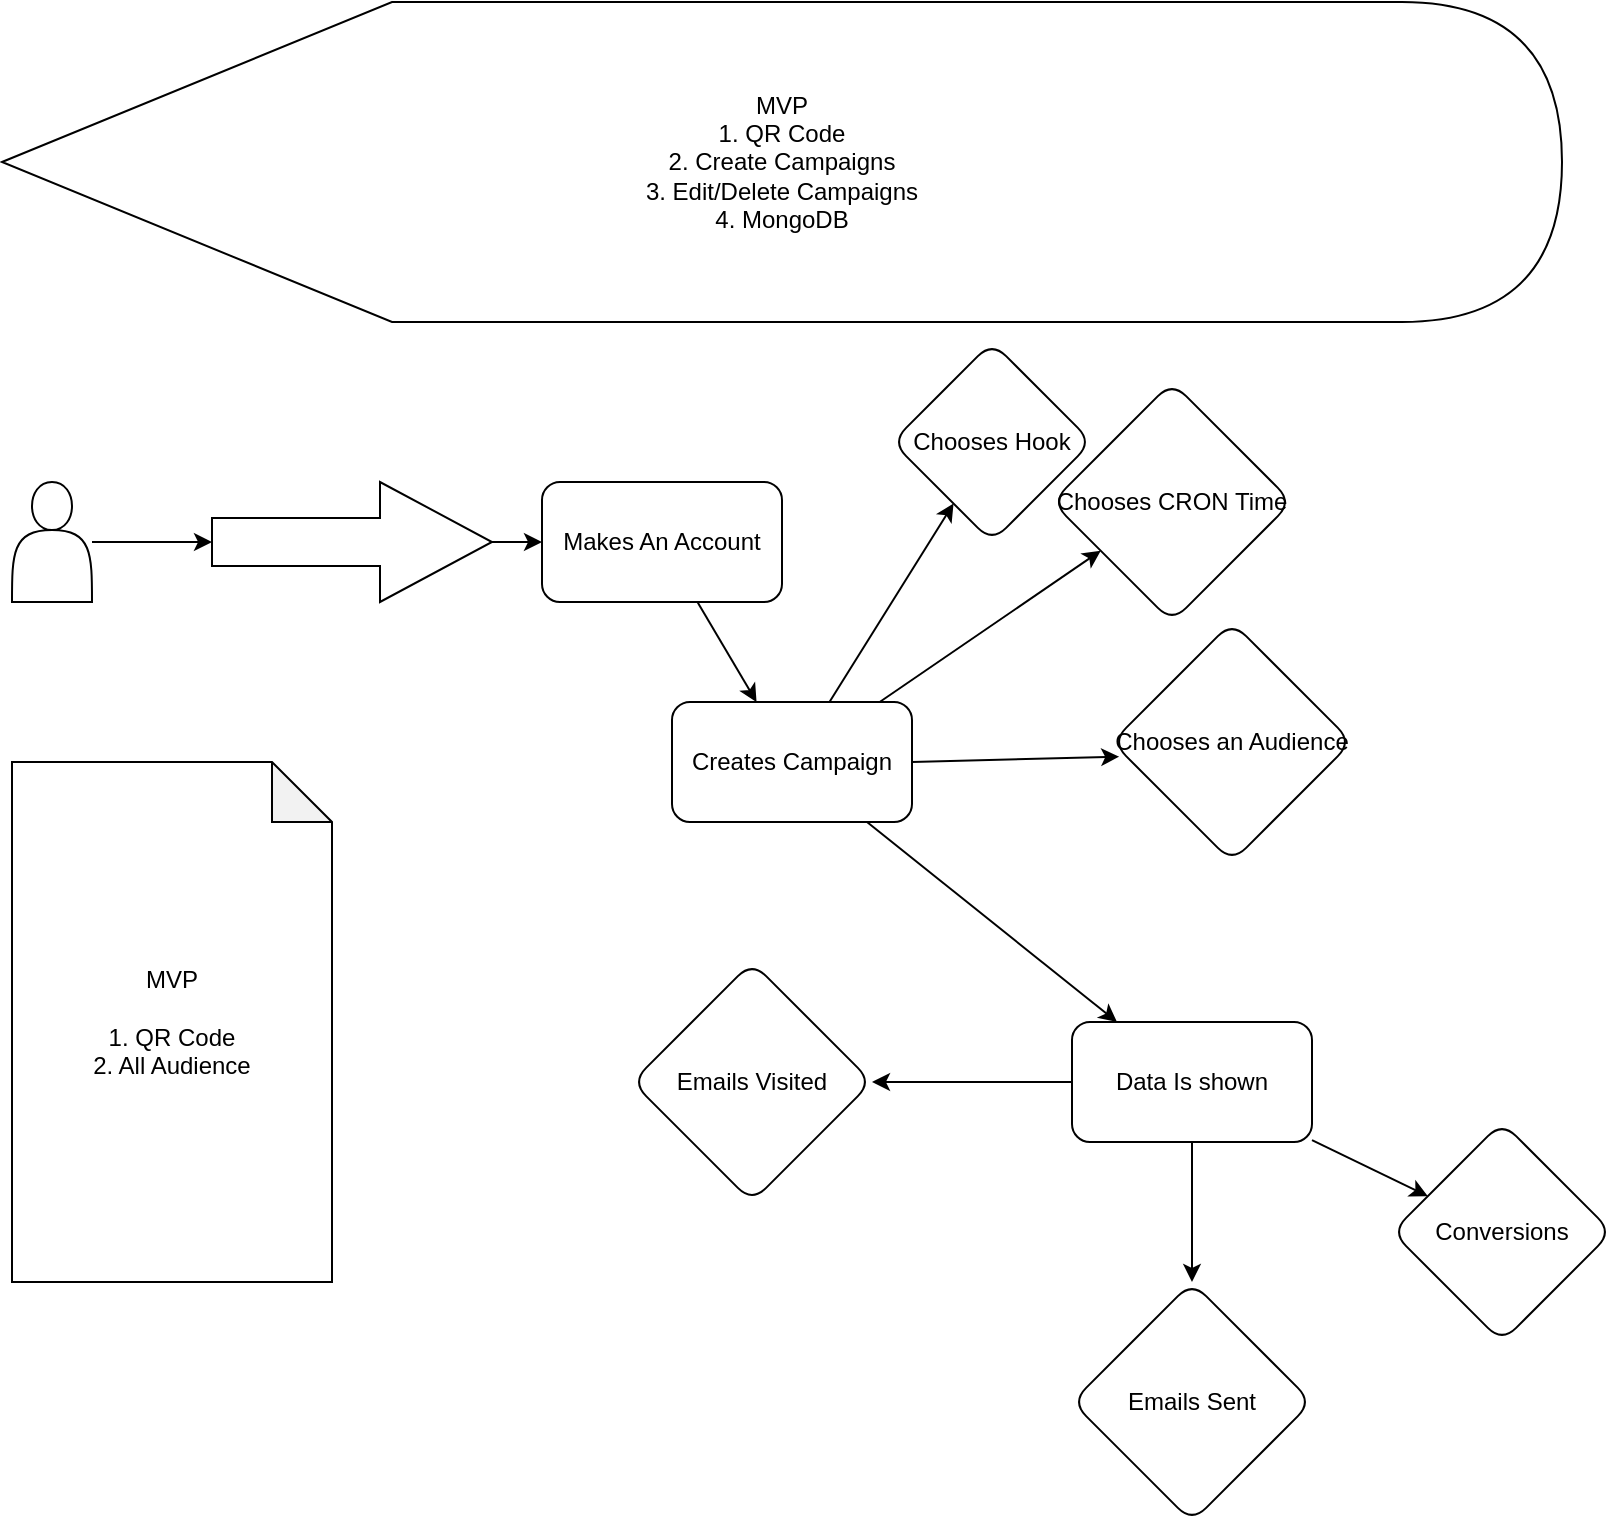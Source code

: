 <mxfile>
    <diagram id="kpr3hiRJE_4LKQ-kQhR1" name="Page-1">
        <mxGraphModel dx="1418" dy="613" grid="1" gridSize="10" guides="1" tooltips="1" connect="1" arrows="1" fold="1" page="1" pageScale="1" pageWidth="850" pageHeight="1100" math="0" shadow="0">
            <root>
                <mxCell id="0"/>
                <mxCell id="1" parent="0"/>
                <mxCell id="26" value="" style="edgeStyle=none;html=1;" parent="1" source="22" target="25" edge="1">
                    <mxGeometry relative="1" as="geometry"/>
                </mxCell>
                <mxCell id="22" value="" style="shape=actor;whiteSpace=wrap;html=1;" parent="1" vertex="1">
                    <mxGeometry x="25" y="290" width="40" height="60" as="geometry"/>
                </mxCell>
                <mxCell id="28" value="" style="edgeStyle=none;html=1;" parent="1" source="25" target="27" edge="1">
                    <mxGeometry relative="1" as="geometry"/>
                </mxCell>
                <mxCell id="25" value="" style="shape=singleArrow;whiteSpace=wrap;html=1;arrowWidth=0.4;arrowSize=0.4;" parent="1" vertex="1">
                    <mxGeometry x="125" y="290" width="140" height="60" as="geometry"/>
                </mxCell>
                <mxCell id="30" value="" style="edgeStyle=none;html=1;startArrow=none;" parent="1" source="27" target="29" edge="1">
                    <mxGeometry relative="1" as="geometry">
                        <mxPoint x="155" y="430" as="sourcePoint"/>
                    </mxGeometry>
                </mxCell>
                <mxCell id="27" value="Makes An Account" style="rounded=1;whiteSpace=wrap;html=1;" parent="1" vertex="1">
                    <mxGeometry x="290" y="290" width="120" height="60" as="geometry"/>
                </mxCell>
                <mxCell id="32" value="" style="edgeStyle=none;html=1;" parent="1" source="29" target="31" edge="1">
                    <mxGeometry relative="1" as="geometry"/>
                </mxCell>
                <mxCell id="34" value="" style="edgeStyle=none;html=1;" parent="1" source="29" target="33" edge="1">
                    <mxGeometry relative="1" as="geometry"/>
                </mxCell>
                <mxCell id="36" value="" style="edgeStyle=none;html=1;" parent="1" source="29" target="35" edge="1">
                    <mxGeometry relative="1" as="geometry"/>
                </mxCell>
                <mxCell id="47" style="edgeStyle=none;html=1;exitX=1;exitY=0.5;exitDx=0;exitDy=0;entryX=0.03;entryY=0.561;entryDx=0;entryDy=0;entryPerimeter=0;" parent="1" source="29" target="46" edge="1">
                    <mxGeometry relative="1" as="geometry"/>
                </mxCell>
                <mxCell id="29" value="Creates Campaign" style="rounded=1;whiteSpace=wrap;html=1;" parent="1" vertex="1">
                    <mxGeometry x="355" y="400" width="120" height="60" as="geometry"/>
                </mxCell>
                <mxCell id="31" value="Chooses Hook" style="rhombus;whiteSpace=wrap;html=1;rounded=1;" parent="1" vertex="1">
                    <mxGeometry x="465" y="220" width="100" height="100" as="geometry"/>
                </mxCell>
                <mxCell id="33" value="Chooses CRON Time" style="rhombus;whiteSpace=wrap;html=1;rounded=1;" parent="1" vertex="1">
                    <mxGeometry x="545" y="240" width="120" height="120" as="geometry"/>
                </mxCell>
                <mxCell id="39" value="" style="edgeStyle=none;html=1;" parent="1" source="35" target="38" edge="1">
                    <mxGeometry relative="1" as="geometry"/>
                </mxCell>
                <mxCell id="40" value="" style="edgeStyle=none;html=1;" parent="1" source="35" target="37" edge="1">
                    <mxGeometry relative="1" as="geometry"/>
                </mxCell>
                <mxCell id="42" value="" style="edgeStyle=none;html=1;" parent="1" source="35" target="41" edge="1">
                    <mxGeometry relative="1" as="geometry"/>
                </mxCell>
                <mxCell id="35" value="Data Is shown" style="rounded=1;whiteSpace=wrap;html=1;" parent="1" vertex="1">
                    <mxGeometry x="555" y="560" width="120" height="60" as="geometry"/>
                </mxCell>
                <mxCell id="37" value="Conversions&lt;br&gt;" style="rhombus;whiteSpace=wrap;html=1;rounded=1;" parent="1" vertex="1">
                    <mxGeometry x="715" y="610" width="110" height="110" as="geometry"/>
                </mxCell>
                <mxCell id="38" value="Emails Sent" style="rhombus;whiteSpace=wrap;html=1;rounded=1;" parent="1" vertex="1">
                    <mxGeometry x="555" y="690" width="120" height="120" as="geometry"/>
                </mxCell>
                <mxCell id="41" value="Emails Visited" style="rhombus;whiteSpace=wrap;html=1;rounded=1;" parent="1" vertex="1">
                    <mxGeometry x="335" y="530" width="120" height="120" as="geometry"/>
                </mxCell>
                <mxCell id="43" value="MVP&lt;br&gt;1. QR Code&lt;br&gt;2. Create Campaigns&lt;br&gt;3. Edit/Delete Campaigns&lt;br&gt;4. MongoDB" style="shape=display;whiteSpace=wrap;html=1;" parent="1" vertex="1">
                    <mxGeometry x="20" y="50" width="780" height="160" as="geometry"/>
                </mxCell>
                <mxCell id="46" value="Chooses an Audience" style="rhombus;whiteSpace=wrap;html=1;rounded=1;" parent="1" vertex="1">
                    <mxGeometry x="575" y="360" width="120" height="120" as="geometry"/>
                </mxCell>
                <mxCell id="48" value="MVP&lt;br&gt;&lt;br&gt;1. QR Code&lt;br&gt;2. All Audience" style="shape=note;whiteSpace=wrap;html=1;backgroundOutline=1;darkOpacity=0.05;align=center;" parent="1" vertex="1">
                    <mxGeometry x="25" y="430" width="160" height="260" as="geometry"/>
                </mxCell>
            </root>
        </mxGraphModel>
    </diagram>
</mxfile>